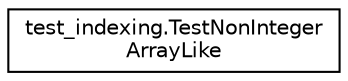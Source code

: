 digraph "Graphical Class Hierarchy"
{
 // LATEX_PDF_SIZE
  edge [fontname="Helvetica",fontsize="10",labelfontname="Helvetica",labelfontsize="10"];
  node [fontname="Helvetica",fontsize="10",shape=record];
  rankdir="LR";
  Node0 [label="test_indexing.TestNonInteger\lArrayLike",height=0.2,width=0.4,color="black", fillcolor="white", style="filled",URL="$classtest__indexing_1_1TestNonIntegerArrayLike.html",tooltip=" "];
}
